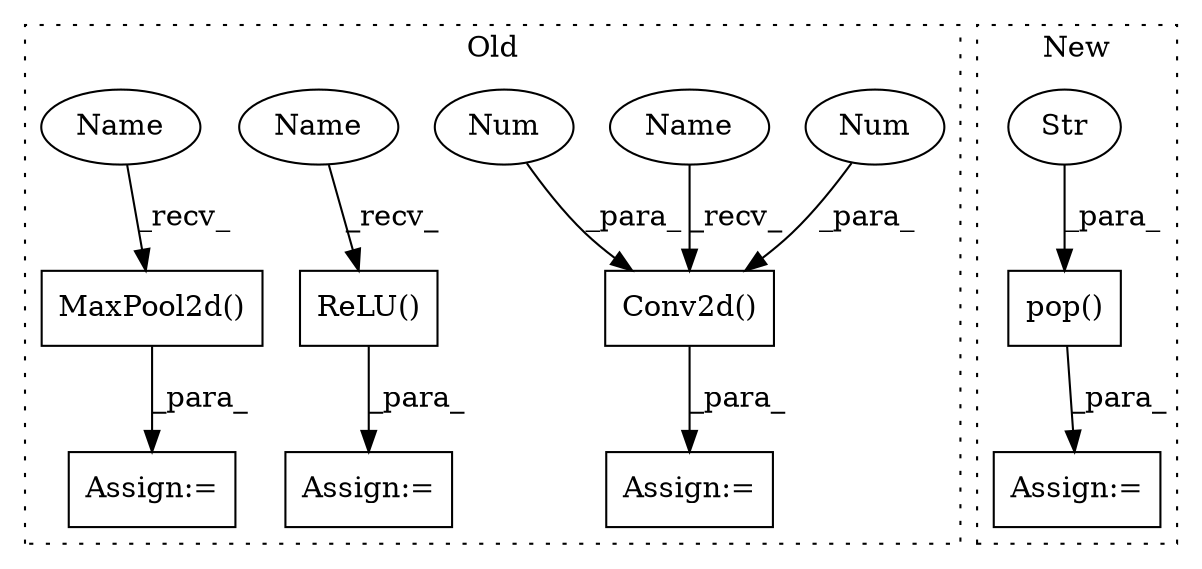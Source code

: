 digraph G {
subgraph cluster0 {
1 [label="ReLU()" a="75" s="9103" l="21" shape="box"];
5 [label="MaxPool2d()" a="75" s="9148" l="48" shape="box"];
6 [label="Conv2d()" a="75" s="8821,8849" l="23,49" shape="box"];
7 [label="Num" a="76" s="8847" l="2" shape="ellipse"];
8 [label="Num" a="76" s="8844" l="1" shape="ellipse"];
9 [label="Assign:=" a="68" s="8818" l="3" shape="box"];
10 [label="Assign:=" a="68" s="9100" l="3" shape="box"];
11 [label="Assign:=" a="68" s="9145" l="3" shape="box"];
12 [label="Name" a="87" s="9103" l="2" shape="ellipse"];
13 [label="Name" a="87" s="8821" l="2" shape="ellipse"];
14 [label="Name" a="87" s="9148" l="2" shape="ellipse"];
label = "Old";
style="dotted";
}
subgraph cluster1 {
2 [label="pop()" a="75" s="8646,8666" l="14,1" shape="box"];
3 [label="Assign:=" a="68" s="8643" l="3" shape="box"];
4 [label="Str" a="66" s="8660" l="6" shape="ellipse"];
label = "New";
style="dotted";
}
1 -> 10 [label="_para_"];
2 -> 3 [label="_para_"];
4 -> 2 [label="_para_"];
5 -> 11 [label="_para_"];
6 -> 9 [label="_para_"];
7 -> 6 [label="_para_"];
8 -> 6 [label="_para_"];
12 -> 1 [label="_recv_"];
13 -> 6 [label="_recv_"];
14 -> 5 [label="_recv_"];
}